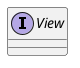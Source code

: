 /'
 '  UML include file for App.View
 '/

@startuml
interface View {
!ifdef SHOW_CONTENT
    +{absract}abstract void add (owned Dcs.Object, string path) throws Error
!endif
}
@enduml

